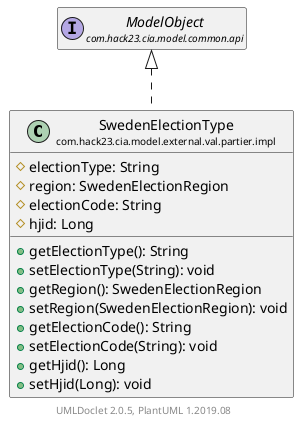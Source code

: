 @startuml
    set namespaceSeparator none
    hide empty fields
    hide empty methods

    class "<size:14>SwedenElectionType\n<size:10>com.hack23.cia.model.external.val.partier.impl" as com.hack23.cia.model.external.val.partier.impl.SwedenElectionType [[SwedenElectionType.html]] {
        #electionType: String
        #region: SwedenElectionRegion
        #electionCode: String
        #hjid: Long
        +getElectionType(): String
        +setElectionType(String): void
        +getRegion(): SwedenElectionRegion
        +setRegion(SwedenElectionRegion): void
        +getElectionCode(): String
        +setElectionCode(String): void
        +getHjid(): Long
        +setHjid(Long): void
    }

    interface "<size:14>ModelObject\n<size:10>com.hack23.cia.model.common.api" as com.hack23.cia.model.common.api.ModelObject

    com.hack23.cia.model.common.api.ModelObject <|.. com.hack23.cia.model.external.val.partier.impl.SwedenElectionType

    center footer UMLDoclet 2.0.5, PlantUML 1.2019.08
@enduml
